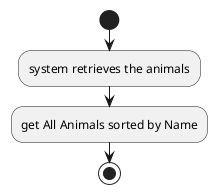 @startuml

start

:system retrieves the animals;

:get All Animals sorted by Name;

stop;




@enduml